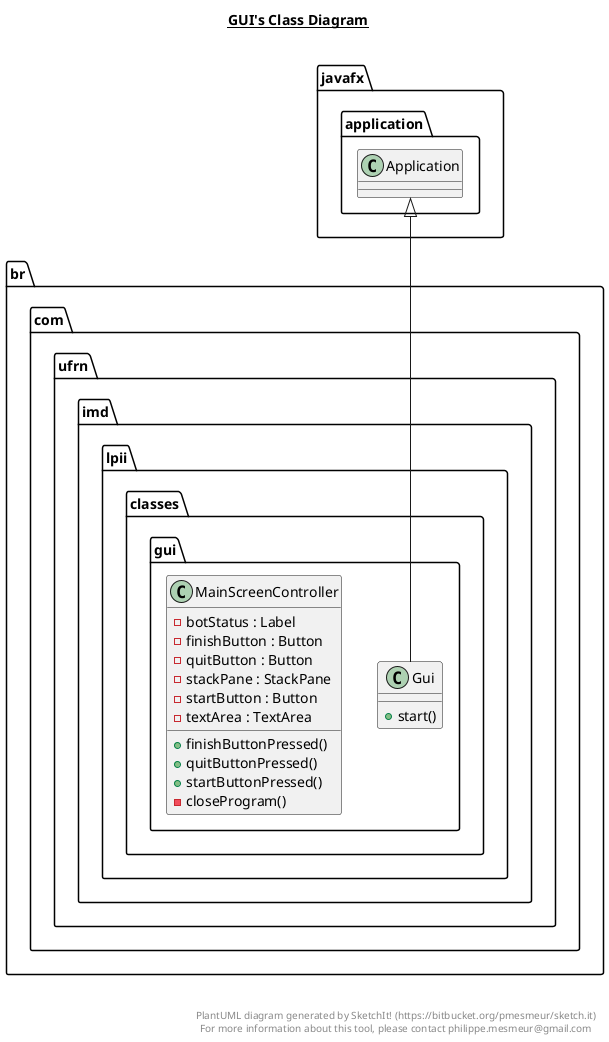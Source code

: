@startuml

title __GUI's Class Diagram__\n

  namespace br.com.ufrn.imd.lpii.classes.gui {
    class br.com.ufrn.imd.lpii.classes.gui.Gui {
        + start()
    }
  }
  

  namespace br.com.ufrn.imd.lpii.classes.gui {
    class br.com.ufrn.imd.lpii.classes.gui.MainScreenController {
        - botStatus : Label
        - finishButton : Button
        - quitButton : Button
        - stackPane : StackPane
        - startButton : Button
        - textArea : TextArea
        + finishButtonPressed()
        + quitButtonPressed()
        + startButtonPressed()
        - closeProgram()
    }
  }
  

  br.com.ufrn.imd.lpii.classes.gui.Gui -up-|> javafx.application.Application


right footer


PlantUML diagram generated by SketchIt! (https://bitbucket.org/pmesmeur/sketch.it)
For more information about this tool, please contact philippe.mesmeur@gmail.com
endfooter

@enduml
